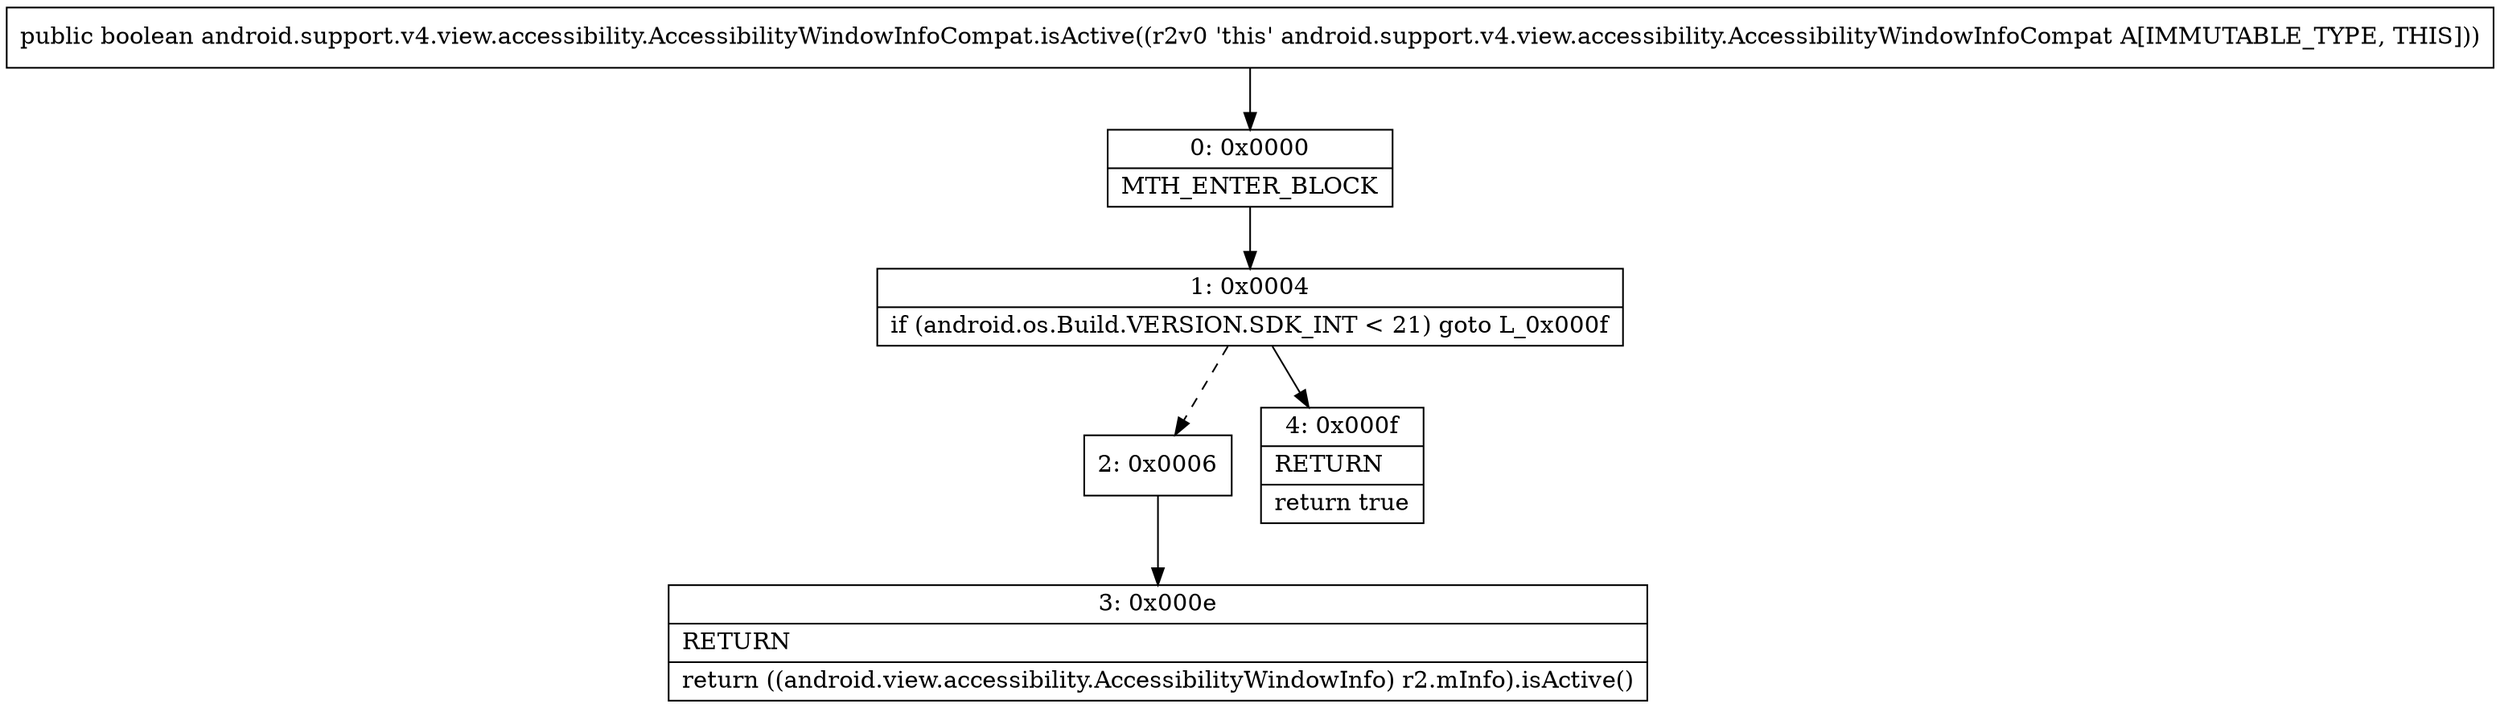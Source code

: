 digraph "CFG forandroid.support.v4.view.accessibility.AccessibilityWindowInfoCompat.isActive()Z" {
Node_0 [shape=record,label="{0\:\ 0x0000|MTH_ENTER_BLOCK\l}"];
Node_1 [shape=record,label="{1\:\ 0x0004|if (android.os.Build.VERSION.SDK_INT \< 21) goto L_0x000f\l}"];
Node_2 [shape=record,label="{2\:\ 0x0006}"];
Node_3 [shape=record,label="{3\:\ 0x000e|RETURN\l|return ((android.view.accessibility.AccessibilityWindowInfo) r2.mInfo).isActive()\l}"];
Node_4 [shape=record,label="{4\:\ 0x000f|RETURN\l|return true\l}"];
MethodNode[shape=record,label="{public boolean android.support.v4.view.accessibility.AccessibilityWindowInfoCompat.isActive((r2v0 'this' android.support.v4.view.accessibility.AccessibilityWindowInfoCompat A[IMMUTABLE_TYPE, THIS])) }"];
MethodNode -> Node_0;
Node_0 -> Node_1;
Node_1 -> Node_2[style=dashed];
Node_1 -> Node_4;
Node_2 -> Node_3;
}

